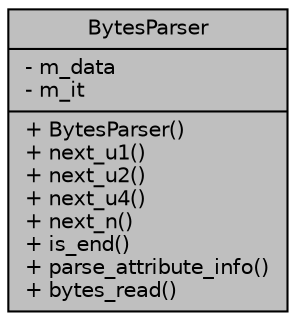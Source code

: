 digraph "BytesParser"
{
  bgcolor="transparent";
  edge [fontname="Helvetica",fontsize="10",labelfontname="Helvetica",labelfontsize="10"];
  node [fontname="Helvetica",fontsize="10",shape=record];
  Node1 [label="{BytesParser\n|- m_data\l- m_it\l|+ BytesParser()\l+ next_u1()\l+ next_u2()\l+ next_u4()\l+ next_n()\l+ is_end()\l+ parse_attribute_info()\l+ bytes_read()\l}",height=0.2,width=0.4,color="black", fillcolor="grey75", style="filled", fontcolor="black"];
}
